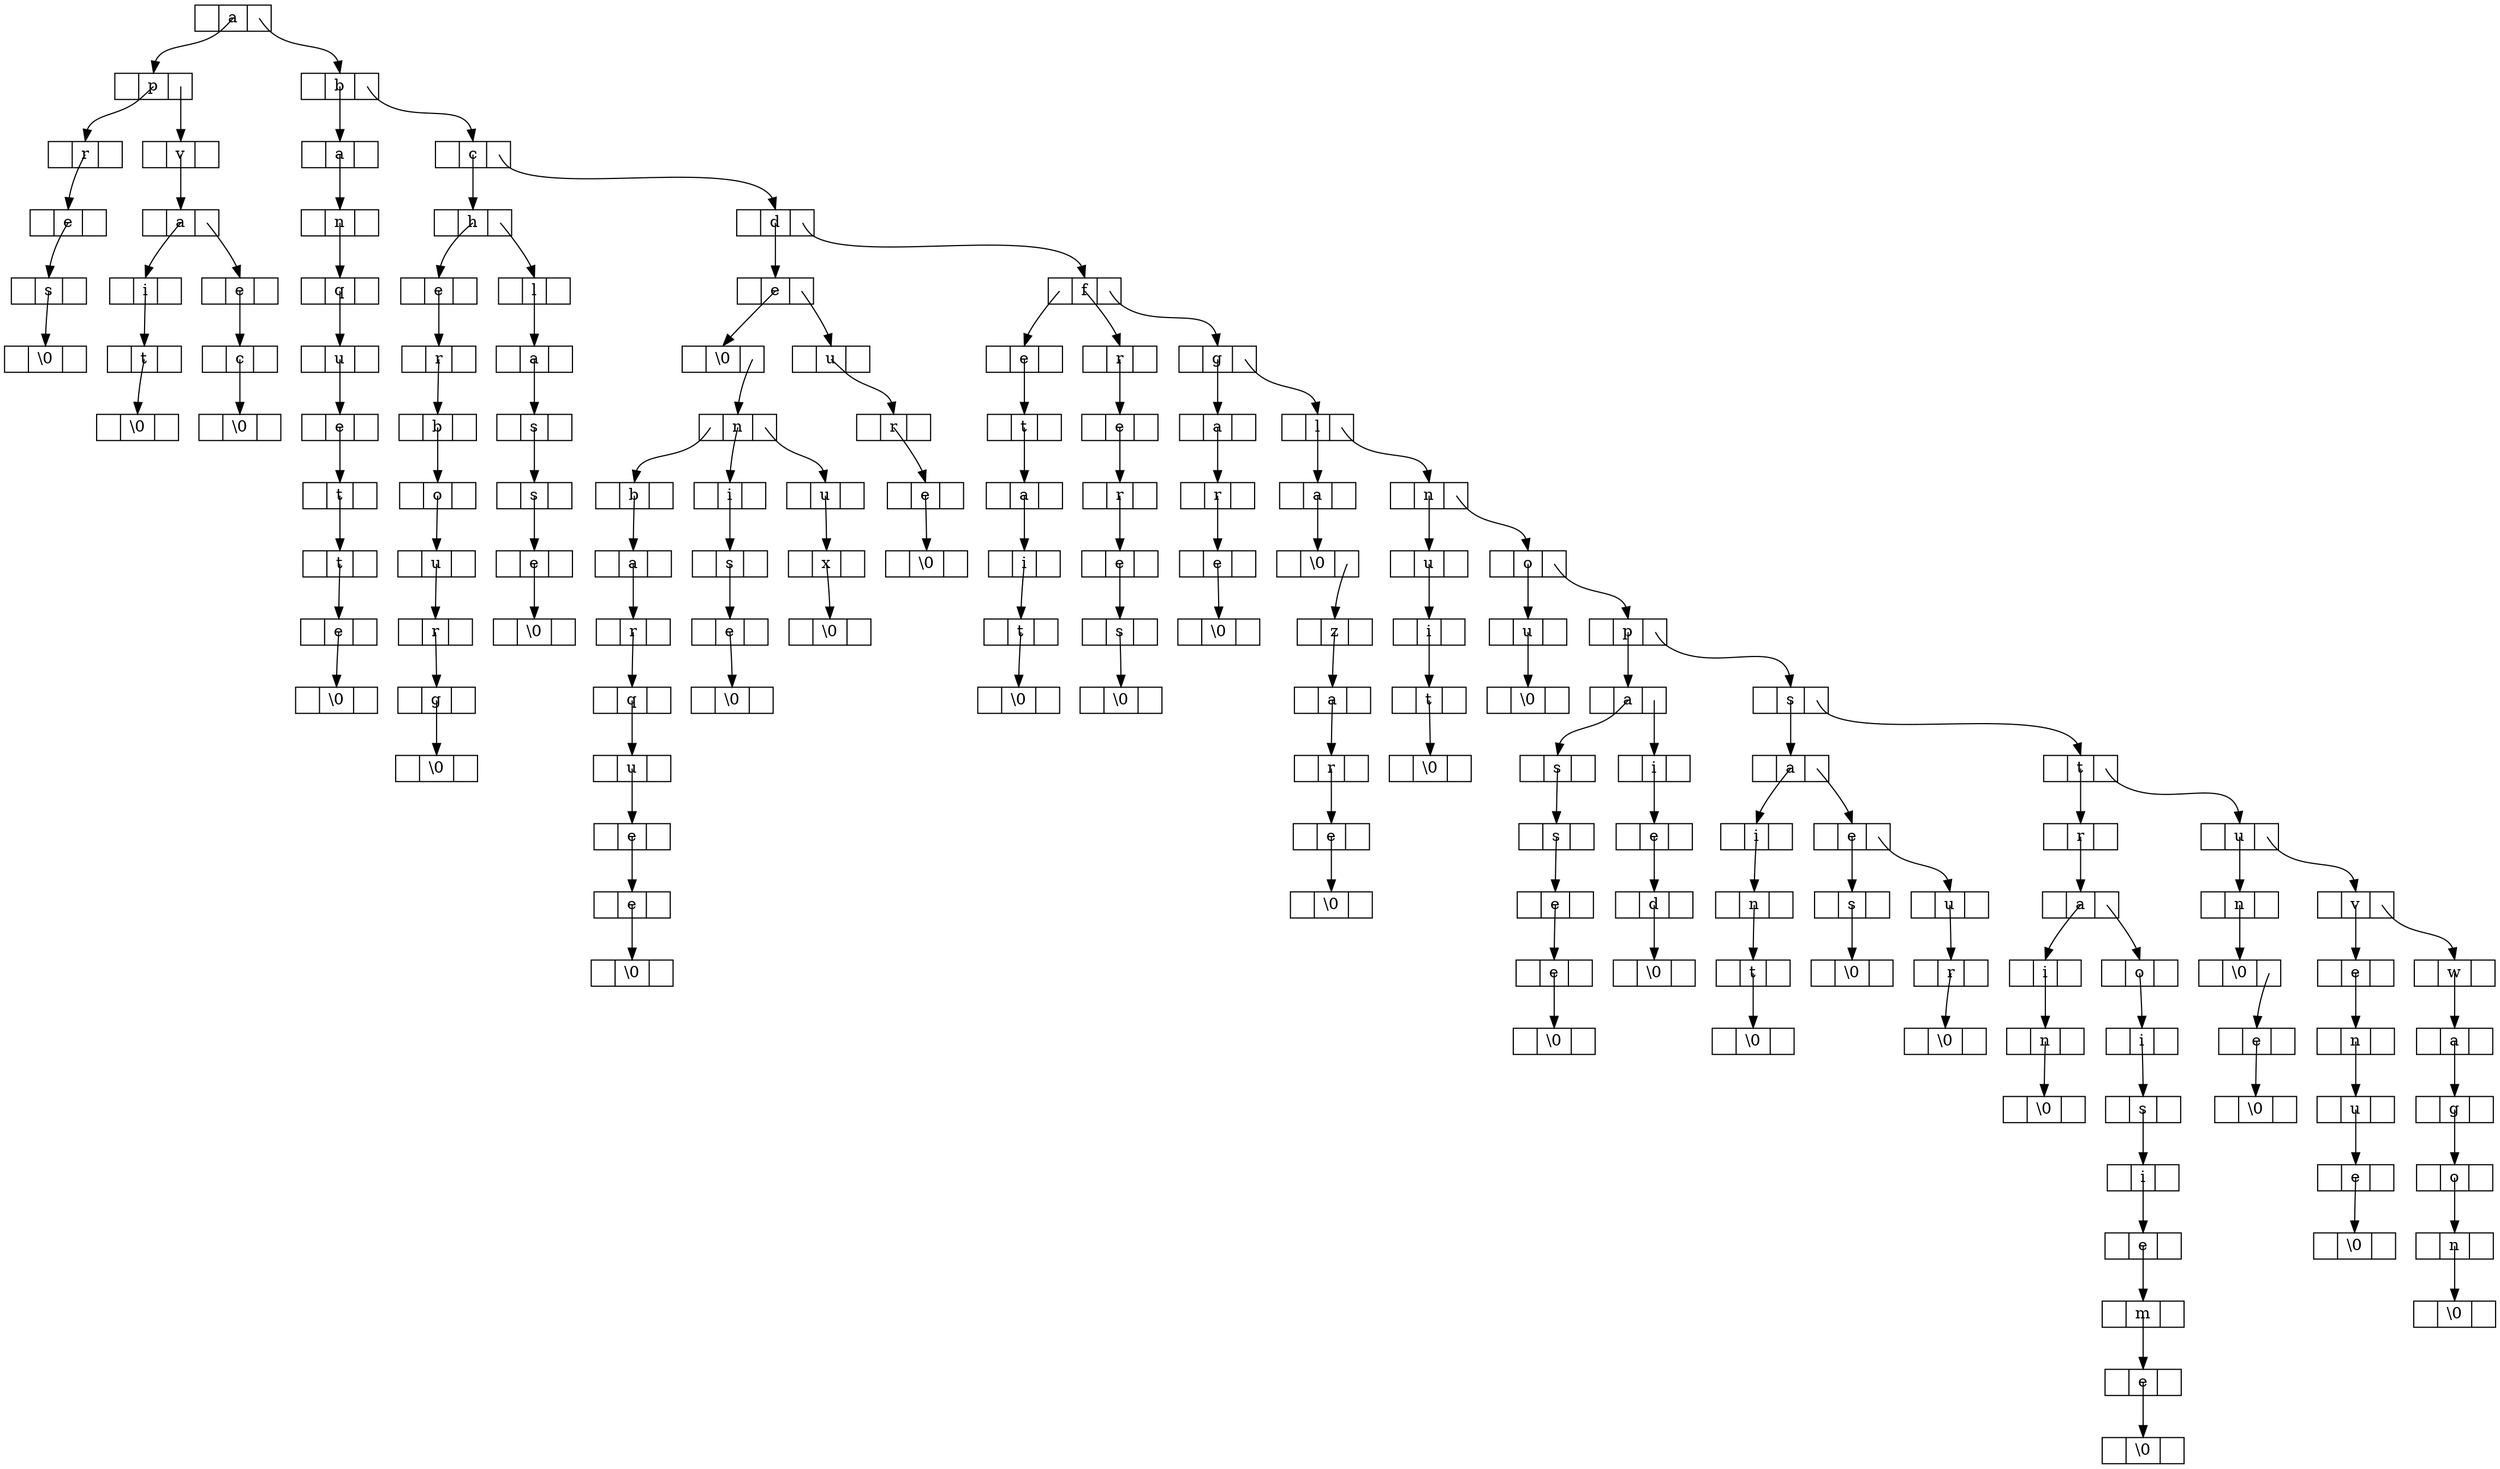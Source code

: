 digraph arbre {
    node [shape=record, height=.1]
    edge [tailclip=false, dir=forward];
  n0x600002649100 [label="<gauche> | <valeur> a | <droit>"];
  n0x600002649100:valeur:c -> n0x600002649120:valeur;
  n0x600002649120 [label="<gauche> | <valeur> p | <droit>"];
  n0x600002649120:valeur:c -> n0x600002649140:valeur;
  n0x600002649140 [label="<gauche> | <valeur> r | <droit>"];
  n0x600002649140:valeur:c -> n0x600002649160:valeur;
  n0x600002649160 [label="<gauche> | <valeur> e | <droit>"];
  n0x600002649160:valeur:c -> n0x600002649180:valeur;
  n0x600002649180 [label="<gauche> | <valeur> s | <droit>"];
  n0x600002649180:valeur:c -> n0x6000026491a0:valeur;
  n0x6000026491a0 [label="<gauche> | <valeur> \\0 | <droit>"];
  n0x600002649120:droit:c -> n0x6000026491c0:valeur;
  n0x6000026491c0 [label="<gauche> | <valeur> v | <droit>"];
  n0x6000026491c0:valeur:c -> n0x6000026491e0:valeur;
  n0x6000026491e0 [label="<gauche> | <valeur> a | <droit>"];
  n0x6000026491e0:valeur:c -> n0x600002649200:valeur;
  n0x600002649200 [label="<gauche> | <valeur> i | <droit>"];
  n0x600002649200:valeur:c -> n0x600002649220:valeur;
  n0x600002649220 [label="<gauche> | <valeur> t | <droit>"];
  n0x600002649220:valeur:c -> n0x600002649240:valeur;
  n0x600002649240 [label="<gauche> | <valeur> \\0 | <droit>"];
  n0x6000026491e0:droit:c -> n0x600002649260:valeur;
  n0x600002649260 [label="<gauche> | <valeur> e | <droit>"];
  n0x600002649260:valeur:c -> n0x600002649280:valeur;
  n0x600002649280 [label="<gauche> | <valeur> c | <droit>"];
  n0x600002649280:valeur:c -> n0x6000026492a0:valeur;
  n0x6000026492a0 [label="<gauche> | <valeur> \\0 | <droit>"];
  n0x600002649100:droit:c -> n0x6000026492c0:valeur;
  n0x6000026492c0 [label="<gauche> | <valeur> b | <droit>"];
  n0x6000026492c0:valeur:c -> n0x6000026492e0:valeur;
  n0x6000026492e0 [label="<gauche> | <valeur> a | <droit>"];
  n0x6000026492e0:valeur:c -> n0x600002649300:valeur;
  n0x600002649300 [label="<gauche> | <valeur> n | <droit>"];
  n0x600002649300:valeur:c -> n0x600002649320:valeur;
  n0x600002649320 [label="<gauche> | <valeur> q | <droit>"];
  n0x600002649320:valeur:c -> n0x600002649340:valeur;
  n0x600002649340 [label="<gauche> | <valeur> u | <droit>"];
  n0x600002649340:valeur:c -> n0x600002649360:valeur;
  n0x600002649360 [label="<gauche> | <valeur> e | <droit>"];
  n0x600002649360:valeur:c -> n0x600002649380:valeur;
  n0x600002649380 [label="<gauche> | <valeur> t | <droit>"];
  n0x600002649380:valeur:c -> n0x6000026493a0:valeur;
  n0x6000026493a0 [label="<gauche> | <valeur> t | <droit>"];
  n0x6000026493a0:valeur:c -> n0x6000026493c0:valeur;
  n0x6000026493c0 [label="<gauche> | <valeur> e | <droit>"];
  n0x6000026493c0:valeur:c -> n0x6000026493e0:valeur;
  n0x6000026493e0 [label="<gauche> | <valeur> \\0 | <droit>"];
  n0x6000026492c0:droit:c -> n0x600002649400:valeur;
  n0x600002649400 [label="<gauche> | <valeur> c | <droit>"];
  n0x600002649400:valeur:c -> n0x600002649420:valeur;
  n0x600002649420 [label="<gauche> | <valeur> h | <droit>"];
  n0x600002649420:valeur:c -> n0x600002649440:valeur;
  n0x600002649440 [label="<gauche> | <valeur> e | <droit>"];
  n0x600002649440:valeur:c -> n0x600002649460:valeur;
  n0x600002649460 [label="<gauche> | <valeur> r | <droit>"];
  n0x600002649460:valeur:c -> n0x600002649480:valeur;
  n0x600002649480 [label="<gauche> | <valeur> b | <droit>"];
  n0x600002649480:valeur:c -> n0x6000026494a0:valeur;
  n0x6000026494a0 [label="<gauche> | <valeur> o | <droit>"];
  n0x6000026494a0:valeur:c -> n0x6000026494c0:valeur;
  n0x6000026494c0 [label="<gauche> | <valeur> u | <droit>"];
  n0x6000026494c0:valeur:c -> n0x6000026494e0:valeur;
  n0x6000026494e0 [label="<gauche> | <valeur> r | <droit>"];
  n0x6000026494e0:valeur:c -> n0x600002649500:valeur;
  n0x600002649500 [label="<gauche> | <valeur> g | <droit>"];
  n0x600002649500:valeur:c -> n0x600002649520:valeur;
  n0x600002649520 [label="<gauche> | <valeur> \\0 | <droit>"];
  n0x600002649420:droit:c -> n0x600002649540:valeur;
  n0x600002649540 [label="<gauche> | <valeur> l | <droit>"];
  n0x600002649540:valeur:c -> n0x600002649560:valeur;
  n0x600002649560 [label="<gauche> | <valeur> a | <droit>"];
  n0x600002649560:valeur:c -> n0x600002649580:valeur;
  n0x600002649580 [label="<gauche> | <valeur> s | <droit>"];
  n0x600002649580:valeur:c -> n0x6000026495a0:valeur;
  n0x6000026495a0 [label="<gauche> | <valeur> s | <droit>"];
  n0x6000026495a0:valeur:c -> n0x6000026495c0:valeur;
  n0x6000026495c0 [label="<gauche> | <valeur> e | <droit>"];
  n0x6000026495c0:valeur:c -> n0x6000026495e0:valeur;
  n0x6000026495e0 [label="<gauche> | <valeur> \\0 | <droit>"];
  n0x600002649400:droit:c -> n0x600002649600:valeur;
  n0x600002649600 [label="<gauche> | <valeur> d | <droit>"];
  n0x600002649600:valeur:c -> n0x600002649620:valeur;
  n0x600002649620 [label="<gauche> | <valeur> e | <droit>"];
  n0x600002649620:valeur:c -> n0x600002649640:valeur;
  n0x600002649640 [label="<gauche> | <valeur> \\0 | <droit>"];
  n0x600002649640:droit:c -> n0x600002649660:valeur;
  n0x600002649660 [label="<gauche> | <valeur> n | <droit>"];
  n0x600002649660:gauche:c -> n0x6000026497e0:valeur;
  n0x6000026497e0 [label="<gauche> | <valeur> b | <droit>"];
  n0x6000026497e0:valeur:c -> n0x600002649800:valeur;
  n0x600002649800 [label="<gauche> | <valeur> a | <droit>"];
  n0x600002649800:valeur:c -> n0x600002649820:valeur;
  n0x600002649820 [label="<gauche> | <valeur> r | <droit>"];
  n0x600002649820:valeur:c -> n0x600002649840:valeur;
  n0x600002649840 [label="<gauche> | <valeur> q | <droit>"];
  n0x600002649840:valeur:c -> n0x600002649860:valeur;
  n0x600002649860 [label="<gauche> | <valeur> u | <droit>"];
  n0x600002649860:valeur:c -> n0x600002649880:valeur;
  n0x600002649880 [label="<gauche> | <valeur> e | <droit>"];
  n0x600002649880:valeur:c -> n0x6000026498a0:valeur;
  n0x6000026498a0 [label="<gauche> | <valeur> e | <droit>"];
  n0x6000026498a0:valeur:c -> n0x6000026498c0:valeur;
  n0x6000026498c0 [label="<gauche> | <valeur> \\0 | <droit>"];
  n0x600002649660:valeur:c -> n0x600002649680:valeur;
  n0x600002649680 [label="<gauche> | <valeur> i | <droit>"];
  n0x600002649680:valeur:c -> n0x6000026496a0:valeur;
  n0x6000026496a0 [label="<gauche> | <valeur> s | <droit>"];
  n0x6000026496a0:valeur:c -> n0x6000026496c0:valeur;
  n0x6000026496c0 [label="<gauche> | <valeur> e | <droit>"];
  n0x6000026496c0:valeur:c -> n0x6000026496e0:valeur;
  n0x6000026496e0 [label="<gauche> | <valeur> \\0 | <droit>"];
  n0x600002649660:droit:c -> n0x600002649700:valeur;
  n0x600002649700 [label="<gauche> | <valeur> u | <droit>"];
  n0x600002649700:valeur:c -> n0x600002649720:valeur;
  n0x600002649720 [label="<gauche> | <valeur> x | <droit>"];
  n0x600002649720:valeur:c -> n0x600002649740:valeur;
  n0x600002649740 [label="<gauche> | <valeur> \\0 | <droit>"];
  n0x600002649620:droit:c -> n0x600002649760:valeur;
  n0x600002649760 [label="<gauche> | <valeur> u | <droit>"];
  n0x600002649760:valeur:c -> n0x600002649780:valeur;
  n0x600002649780 [label="<gauche> | <valeur> r | <droit>"];
  n0x600002649780:valeur:c -> n0x6000026497a0:valeur;
  n0x6000026497a0 [label="<gauche> | <valeur> e | <droit>"];
  n0x6000026497a0:valeur:c -> n0x6000026497c0:valeur;
  n0x6000026497c0 [label="<gauche> | <valeur> \\0 | <droit>"];
  n0x600002649600:droit:c -> n0x6000026498e0:valeur;
  n0x6000026498e0 [label="<gauche> | <valeur> f | <droit>"];
  n0x6000026498e0:gauche:c -> n0x60000264a320:valeur;
  n0x60000264a320 [label="<gauche> | <valeur> e | <droit>"];
  n0x60000264a320:valeur:c -> n0x60000264a340:valeur;
  n0x60000264a340 [label="<gauche> | <valeur> t | <droit>"];
  n0x60000264a340:valeur:c -> n0x60000264a360:valeur;
  n0x60000264a360 [label="<gauche> | <valeur> a | <droit>"];
  n0x60000264a360:valeur:c -> n0x60000264a380:valeur;
  n0x60000264a380 [label="<gauche> | <valeur> i | <droit>"];
  n0x60000264a380:valeur:c -> n0x60000264a3a0:valeur;
  n0x60000264a3a0 [label="<gauche> | <valeur> t | <droit>"];
  n0x60000264a3a0:valeur:c -> n0x60000264a3c0:valeur;
  n0x60000264a3c0 [label="<gauche> | <valeur> \\0 | <droit>"];
  n0x6000026498e0:valeur:c -> n0x600002649900:valeur;
  n0x600002649900 [label="<gauche> | <valeur> r | <droit>"];
  n0x600002649900:valeur:c -> n0x600002649920:valeur;
  n0x600002649920 [label="<gauche> | <valeur> e | <droit>"];
  n0x600002649920:valeur:c -> n0x600002649940:valeur;
  n0x600002649940 [label="<gauche> | <valeur> r | <droit>"];
  n0x600002649940:valeur:c -> n0x600002649960:valeur;
  n0x600002649960 [label="<gauche> | <valeur> e | <droit>"];
  n0x600002649960:valeur:c -> n0x600002649980:valeur;
  n0x600002649980 [label="<gauche> | <valeur> s | <droit>"];
  n0x600002649980:valeur:c -> n0x6000026499a0:valeur;
  n0x6000026499a0 [label="<gauche> | <valeur> \\0 | <droit>"];
  n0x6000026498e0:droit:c -> n0x6000026499c0:valeur;
  n0x6000026499c0 [label="<gauche> | <valeur> g | <droit>"];
  n0x6000026499c0:valeur:c -> n0x6000026499e0:valeur;
  n0x6000026499e0 [label="<gauche> | <valeur> a | <droit>"];
  n0x6000026499e0:valeur:c -> n0x600002649a00:valeur;
  n0x600002649a00 [label="<gauche> | <valeur> r | <droit>"];
  n0x600002649a00:valeur:c -> n0x600002649a20:valeur;
  n0x600002649a20 [label="<gauche> | <valeur> e | <droit>"];
  n0x600002649a20:valeur:c -> n0x600002649a40:valeur;
  n0x600002649a40 [label="<gauche> | <valeur> \\0 | <droit>"];
  n0x6000026499c0:droit:c -> n0x600002649a60:valeur;
  n0x600002649a60 [label="<gauche> | <valeur> l | <droit>"];
  n0x600002649a60:valeur:c -> n0x600002649a80:valeur;
  n0x600002649a80 [label="<gauche> | <valeur> a | <droit>"];
  n0x600002649a80:valeur:c -> n0x600002649aa0:valeur;
  n0x600002649aa0 [label="<gauche> | <valeur> \\0 | <droit>"];
  n0x600002649aa0:droit:c -> n0x600002649ac0:valeur;
  n0x600002649ac0 [label="<gauche> | <valeur> z | <droit>"];
  n0x600002649ac0:valeur:c -> n0x600002649ae0:valeur;
  n0x600002649ae0 [label="<gauche> | <valeur> a | <droit>"];
  n0x600002649ae0:valeur:c -> n0x600002649b00:valeur;
  n0x600002649b00 [label="<gauche> | <valeur> r | <droit>"];
  n0x600002649b00:valeur:c -> n0x600002649b20:valeur;
  n0x600002649b20 [label="<gauche> | <valeur> e | <droit>"];
  n0x600002649b20:valeur:c -> n0x600002649b40:valeur;
  n0x600002649b40 [label="<gauche> | <valeur> \\0 | <droit>"];
  n0x600002649a60:droit:c -> n0x600002649b60:valeur;
  n0x600002649b60 [label="<gauche> | <valeur> n | <droit>"];
  n0x600002649b60:valeur:c -> n0x600002649b80:valeur;
  n0x600002649b80 [label="<gauche> | <valeur> u | <droit>"];
  n0x600002649b80:valeur:c -> n0x600002649ba0:valeur;
  n0x600002649ba0 [label="<gauche> | <valeur> i | <droit>"];
  n0x600002649ba0:valeur:c -> n0x600002649bc0:valeur;
  n0x600002649bc0 [label="<gauche> | <valeur> t | <droit>"];
  n0x600002649bc0:valeur:c -> n0x600002649be0:valeur;
  n0x600002649be0 [label="<gauche> | <valeur> \\0 | <droit>"];
  n0x600002649b60:droit:c -> n0x600002649c00:valeur;
  n0x600002649c00 [label="<gauche> | <valeur> o | <droit>"];
  n0x600002649c00:valeur:c -> n0x600002649c20:valeur;
  n0x600002649c20 [label="<gauche> | <valeur> u | <droit>"];
  n0x600002649c20:valeur:c -> n0x600002649c40:valeur;
  n0x600002649c40 [label="<gauche> | <valeur> \\0 | <droit>"];
  n0x600002649c00:droit:c -> n0x600002649c60:valeur;
  n0x600002649c60 [label="<gauche> | <valeur> p | <droit>"];
  n0x600002649c60:valeur:c -> n0x600002649c80:valeur;
  n0x600002649c80 [label="<gauche> | <valeur> a | <droit>"];
  n0x600002649c80:valeur:c -> n0x600002649ca0:valeur;
  n0x600002649ca0 [label="<gauche> | <valeur> s | <droit>"];
  n0x600002649ca0:valeur:c -> n0x600002649cc0:valeur;
  n0x600002649cc0 [label="<gauche> | <valeur> s | <droit>"];
  n0x600002649cc0:valeur:c -> n0x600002649ce0:valeur;
  n0x600002649ce0 [label="<gauche> | <valeur> e | <droit>"];
  n0x600002649ce0:valeur:c -> n0x600002649d00:valeur;
  n0x600002649d00 [label="<gauche> | <valeur> e | <droit>"];
  n0x600002649d00:valeur:c -> n0x600002649d20:valeur;
  n0x600002649d20 [label="<gauche> | <valeur> \\0 | <droit>"];
  n0x600002649c80:droit:c -> n0x600002649d40:valeur;
  n0x600002649d40 [label="<gauche> | <valeur> i | <droit>"];
  n0x600002649d40:valeur:c -> n0x600002649d60:valeur;
  n0x600002649d60 [label="<gauche> | <valeur> e | <droit>"];
  n0x600002649d60:valeur:c -> n0x600002649d80:valeur;
  n0x600002649d80 [label="<gauche> | <valeur> d | <droit>"];
  n0x600002649d80:valeur:c -> n0x600002649da0:valeur;
  n0x600002649da0 [label="<gauche> | <valeur> \\0 | <droit>"];
  n0x600002649c60:droit:c -> n0x600002649dc0:valeur;
  n0x600002649dc0 [label="<gauche> | <valeur> s | <droit>"];
  n0x600002649dc0:valeur:c -> n0x600002649de0:valeur;
  n0x600002649de0 [label="<gauche> | <valeur> a | <droit>"];
  n0x600002649de0:valeur:c -> n0x600002649e00:valeur;
  n0x600002649e00 [label="<gauche> | <valeur> i | <droit>"];
  n0x600002649e00:valeur:c -> n0x600002649e20:valeur;
  n0x600002649e20 [label="<gauche> | <valeur> n | <droit>"];
  n0x600002649e20:valeur:c -> n0x600002649e40:valeur;
  n0x600002649e40 [label="<gauche> | <valeur> t | <droit>"];
  n0x600002649e40:valeur:c -> n0x600002649e60:valeur;
  n0x600002649e60 [label="<gauche> | <valeur> \\0 | <droit>"];
  n0x600002649de0:droit:c -> n0x600002649e80:valeur;
  n0x600002649e80 [label="<gauche> | <valeur> e | <droit>"];
  n0x600002649e80:valeur:c -> n0x600002649ea0:valeur;
  n0x600002649ea0 [label="<gauche> | <valeur> s | <droit>"];
  n0x600002649ea0:valeur:c -> n0x600002649ec0:valeur;
  n0x600002649ec0 [label="<gauche> | <valeur> \\0 | <droit>"];
  n0x600002649e80:droit:c -> n0x600002649ee0:valeur;
  n0x600002649ee0 [label="<gauche> | <valeur> u | <droit>"];
  n0x600002649ee0:valeur:c -> n0x600002649f00:valeur;
  n0x600002649f00 [label="<gauche> | <valeur> r | <droit>"];
  n0x600002649f00:valeur:c -> n0x600002649f20:valeur;
  n0x600002649f20 [label="<gauche> | <valeur> \\0 | <droit>"];
  n0x600002649dc0:droit:c -> n0x600002649f40:valeur;
  n0x600002649f40 [label="<gauche> | <valeur> t | <droit>"];
  n0x600002649f40:valeur:c -> n0x600002649f60:valeur;
  n0x600002649f60 [label="<gauche> | <valeur> r | <droit>"];
  n0x600002649f60:valeur:c -> n0x600002649f80:valeur;
  n0x600002649f80 [label="<gauche> | <valeur> a | <droit>"];
  n0x600002649f80:valeur:c -> n0x600002649fa0:valeur;
  n0x600002649fa0 [label="<gauche> | <valeur> i | <droit>"];
  n0x600002649fa0:valeur:c -> n0x600002649fc0:valeur;
  n0x600002649fc0 [label="<gauche> | <valeur> n | <droit>"];
  n0x600002649fc0:valeur:c -> n0x600002649fe0:valeur;
  n0x600002649fe0 [label="<gauche> | <valeur> \\0 | <droit>"];
  n0x600002649f80:droit:c -> n0x60000264a000:valeur;
  n0x60000264a000 [label="<gauche> | <valeur> o | <droit>"];
  n0x60000264a000:valeur:c -> n0x60000264a020:valeur;
  n0x60000264a020 [label="<gauche> | <valeur> i | <droit>"];
  n0x60000264a020:valeur:c -> n0x60000264a040:valeur;
  n0x60000264a040 [label="<gauche> | <valeur> s | <droit>"];
  n0x60000264a040:valeur:c -> n0x60000264a060:valeur;
  n0x60000264a060 [label="<gauche> | <valeur> i | <droit>"];
  n0x60000264a060:valeur:c -> n0x60000264a080:valeur;
  n0x60000264a080 [label="<gauche> | <valeur> e | <droit>"];
  n0x60000264a080:valeur:c -> n0x60000264a0a0:valeur;
  n0x60000264a0a0 [label="<gauche> | <valeur> m | <droit>"];
  n0x60000264a0a0:valeur:c -> n0x60000264a0c0:valeur;
  n0x60000264a0c0 [label="<gauche> | <valeur> e | <droit>"];
  n0x60000264a0c0:valeur:c -> n0x60000264a0e0:valeur;
  n0x60000264a0e0 [label="<gauche> | <valeur> \\0 | <droit>"];
  n0x600002649f40:droit:c -> n0x60000264a100:valeur;
  n0x60000264a100 [label="<gauche> | <valeur> u | <droit>"];
  n0x60000264a100:valeur:c -> n0x60000264a120:valeur;
  n0x60000264a120 [label="<gauche> | <valeur> n | <droit>"];
  n0x60000264a120:valeur:c -> n0x60000264a140:valeur;
  n0x60000264a140 [label="<gauche> | <valeur> \\0 | <droit>"];
  n0x60000264a140:droit:c -> n0x60000264a160:valeur;
  n0x60000264a160 [label="<gauche> | <valeur> e | <droit>"];
  n0x60000264a160:valeur:c -> n0x60000264a180:valeur;
  n0x60000264a180 [label="<gauche> | <valeur> \\0 | <droit>"];
  n0x60000264a100:droit:c -> n0x60000264a1a0:valeur;
  n0x60000264a1a0 [label="<gauche> | <valeur> v | <droit>"];
  n0x60000264a1a0:valeur:c -> n0x60000264a1c0:valeur;
  n0x60000264a1c0 [label="<gauche> | <valeur> e | <droit>"];
  n0x60000264a1c0:valeur:c -> n0x60000264a1e0:valeur;
  n0x60000264a1e0 [label="<gauche> | <valeur> n | <droit>"];
  n0x60000264a1e0:valeur:c -> n0x60000264a200:valeur;
  n0x60000264a200 [label="<gauche> | <valeur> u | <droit>"];
  n0x60000264a200:valeur:c -> n0x60000264a220:valeur;
  n0x60000264a220 [label="<gauche> | <valeur> e | <droit>"];
  n0x60000264a220:valeur:c -> n0x60000264a240:valeur;
  n0x60000264a240 [label="<gauche> | <valeur> \\0 | <droit>"];
  n0x60000264a1a0:droit:c -> n0x60000264a260:valeur;
  n0x60000264a260 [label="<gauche> | <valeur> w | <droit>"];
  n0x60000264a260:valeur:c -> n0x60000264a280:valeur;
  n0x60000264a280 [label="<gauche> | <valeur> a | <droit>"];
  n0x60000264a280:valeur:c -> n0x60000264a2a0:valeur;
  n0x60000264a2a0 [label="<gauche> | <valeur> g | <droit>"];
  n0x60000264a2a0:valeur:c -> n0x60000264a2c0:valeur;
  n0x60000264a2c0 [label="<gauche> | <valeur> o | <droit>"];
  n0x60000264a2c0:valeur:c -> n0x60000264a2e0:valeur;
  n0x60000264a2e0 [label="<gauche> | <valeur> n | <droit>"];
  n0x60000264a2e0:valeur:c -> n0x60000264a300:valeur;
  n0x60000264a300 [label="<gauche> | <valeur> \\0 | <droit>"];
}
